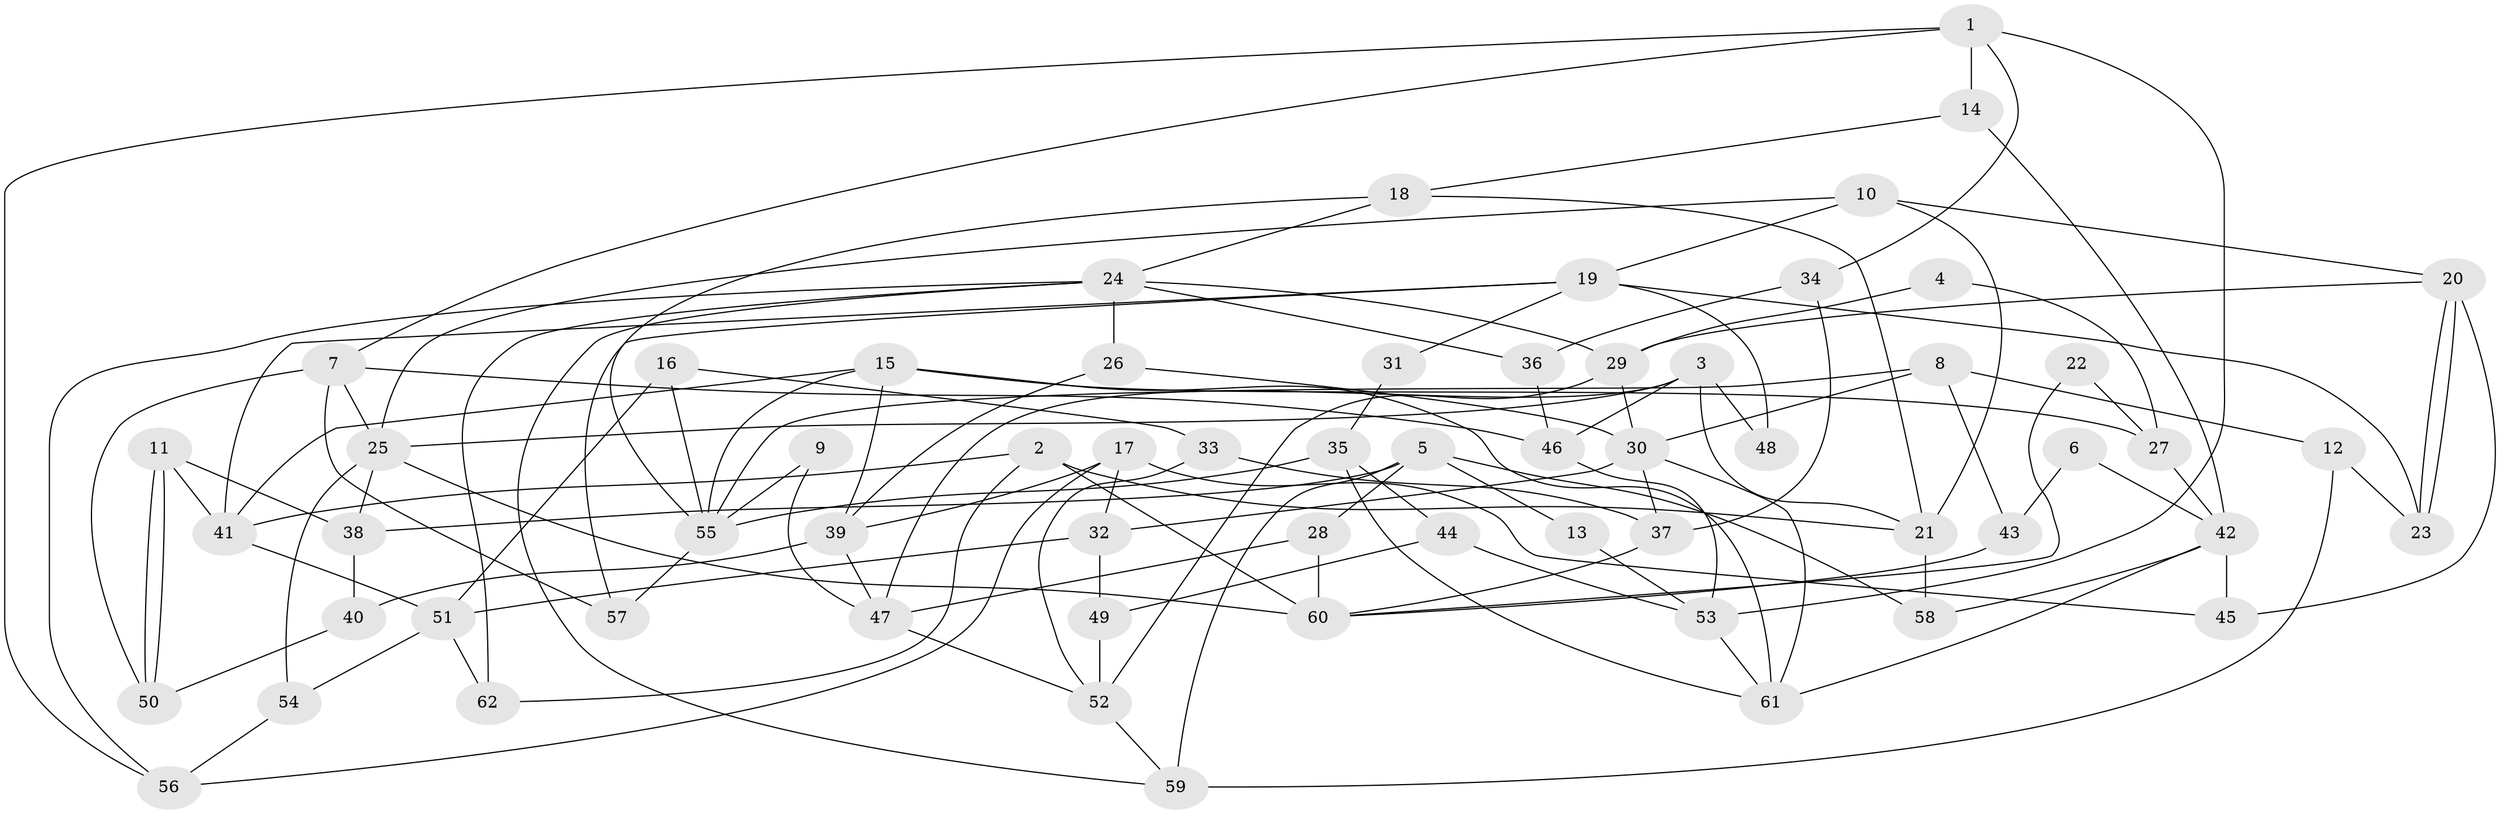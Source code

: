 // Generated by graph-tools (version 1.1) at 2025/51/03/09/25 04:51:32]
// undirected, 62 vertices, 124 edges
graph export_dot {
graph [start="1"]
  node [color=gray90,style=filled];
  1;
  2;
  3;
  4;
  5;
  6;
  7;
  8;
  9;
  10;
  11;
  12;
  13;
  14;
  15;
  16;
  17;
  18;
  19;
  20;
  21;
  22;
  23;
  24;
  25;
  26;
  27;
  28;
  29;
  30;
  31;
  32;
  33;
  34;
  35;
  36;
  37;
  38;
  39;
  40;
  41;
  42;
  43;
  44;
  45;
  46;
  47;
  48;
  49;
  50;
  51;
  52;
  53;
  54;
  55;
  56;
  57;
  58;
  59;
  60;
  61;
  62;
  1 -- 56;
  1 -- 53;
  1 -- 7;
  1 -- 14;
  1 -- 34;
  2 -- 41;
  2 -- 21;
  2 -- 60;
  2 -- 62;
  3 -- 21;
  3 -- 46;
  3 -- 25;
  3 -- 47;
  3 -- 48;
  4 -- 27;
  4 -- 29;
  5 -- 28;
  5 -- 59;
  5 -- 13;
  5 -- 38;
  5 -- 58;
  6 -- 42;
  6 -- 43;
  7 -- 25;
  7 -- 46;
  7 -- 50;
  7 -- 57;
  8 -- 55;
  8 -- 30;
  8 -- 12;
  8 -- 43;
  9 -- 47;
  9 -- 55;
  10 -- 19;
  10 -- 20;
  10 -- 21;
  10 -- 25;
  11 -- 50;
  11 -- 50;
  11 -- 38;
  11 -- 41;
  12 -- 59;
  12 -- 23;
  13 -- 53;
  14 -- 18;
  14 -- 42;
  15 -- 39;
  15 -- 41;
  15 -- 27;
  15 -- 55;
  15 -- 61;
  16 -- 55;
  16 -- 51;
  16 -- 33;
  17 -- 56;
  17 -- 39;
  17 -- 32;
  17 -- 45;
  18 -- 21;
  18 -- 55;
  18 -- 24;
  19 -- 23;
  19 -- 41;
  19 -- 31;
  19 -- 48;
  19 -- 57;
  20 -- 23;
  20 -- 23;
  20 -- 29;
  20 -- 45;
  21 -- 58;
  22 -- 27;
  22 -- 60;
  24 -- 26;
  24 -- 29;
  24 -- 36;
  24 -- 56;
  24 -- 59;
  24 -- 62;
  25 -- 38;
  25 -- 54;
  25 -- 60;
  26 -- 30;
  26 -- 39;
  27 -- 42;
  28 -- 60;
  28 -- 47;
  29 -- 30;
  29 -- 52;
  30 -- 32;
  30 -- 61;
  30 -- 37;
  31 -- 35;
  32 -- 49;
  32 -- 51;
  33 -- 37;
  33 -- 52;
  34 -- 37;
  34 -- 36;
  35 -- 61;
  35 -- 55;
  35 -- 44;
  36 -- 46;
  37 -- 60;
  38 -- 40;
  39 -- 40;
  39 -- 47;
  40 -- 50;
  41 -- 51;
  42 -- 45;
  42 -- 58;
  42 -- 61;
  43 -- 60;
  44 -- 53;
  44 -- 49;
  46 -- 53;
  47 -- 52;
  49 -- 52;
  51 -- 62;
  51 -- 54;
  52 -- 59;
  53 -- 61;
  54 -- 56;
  55 -- 57;
}
